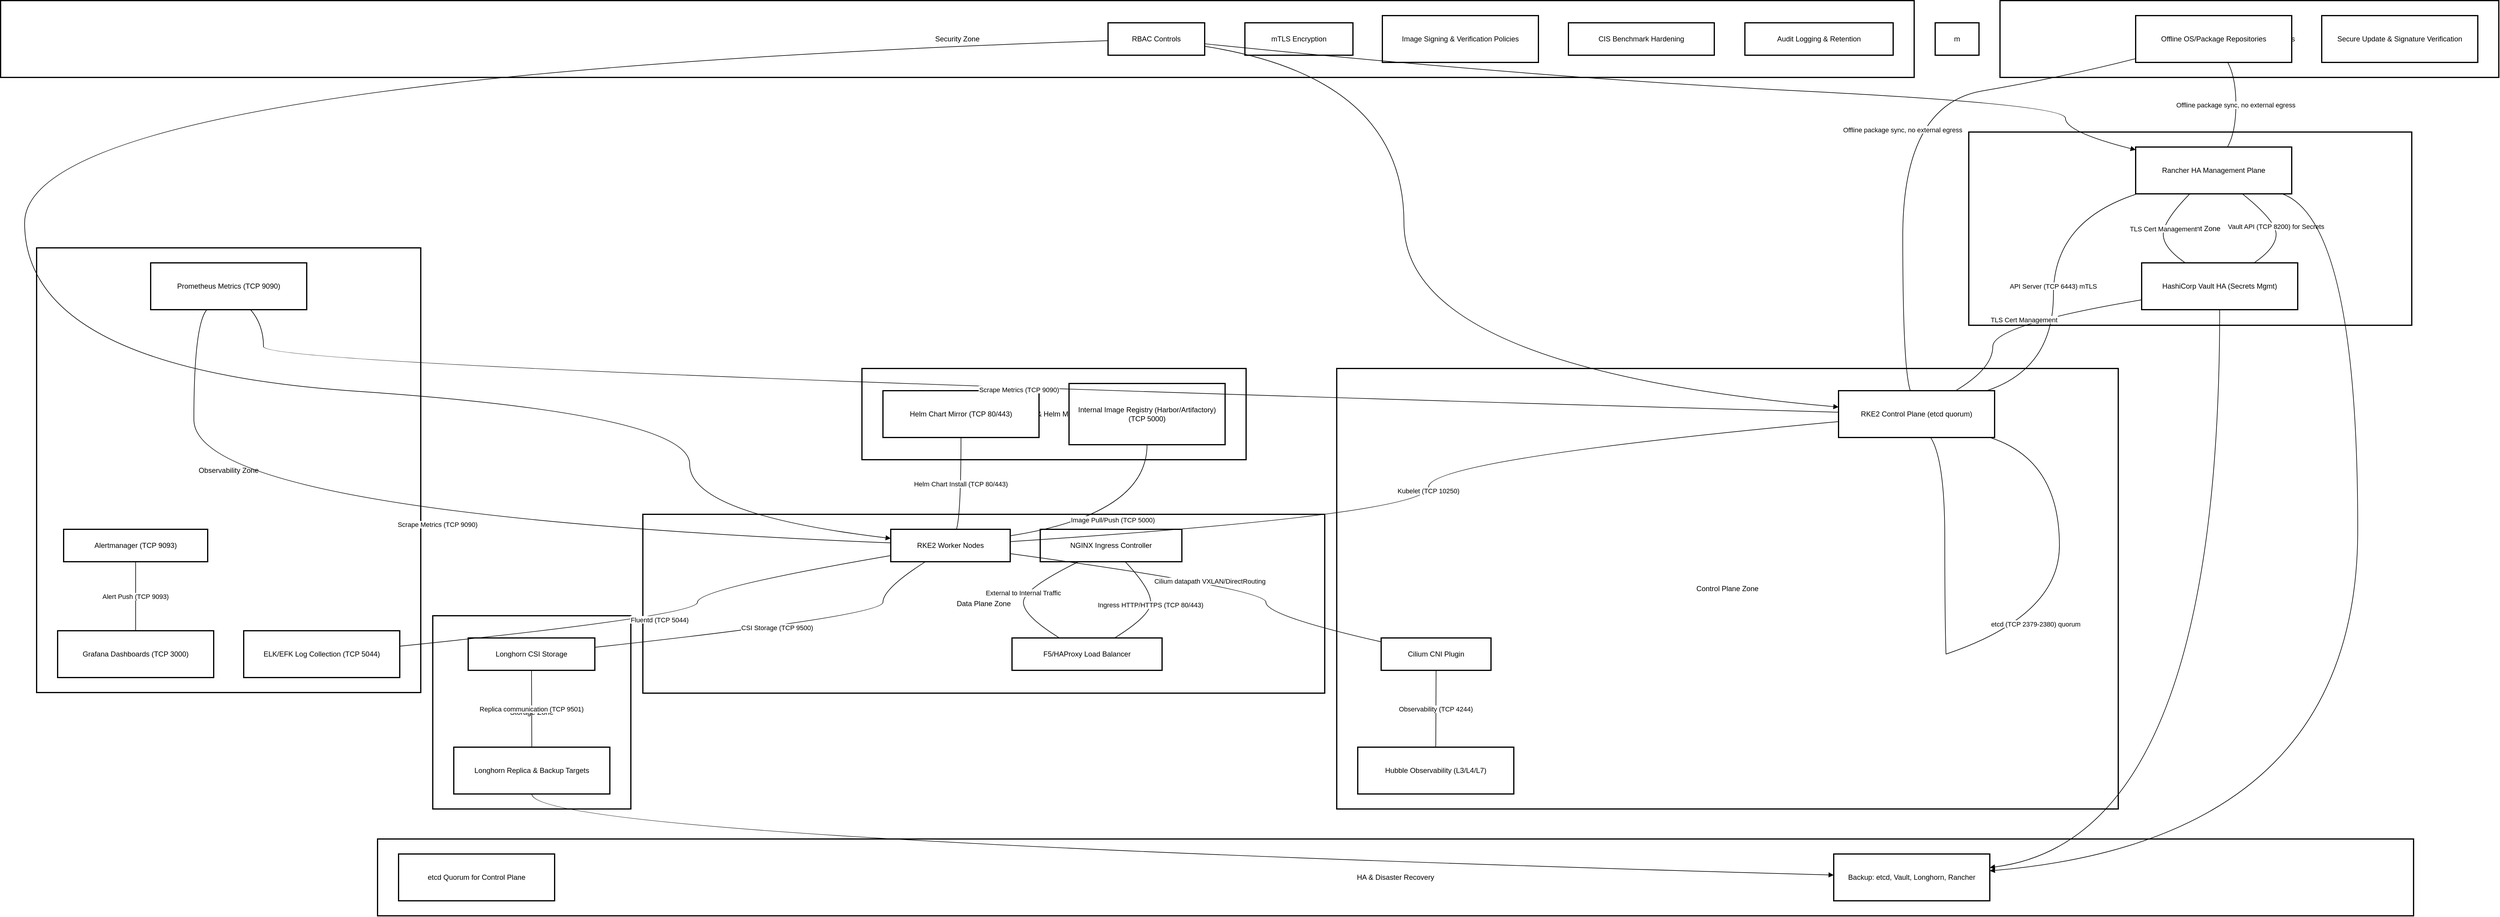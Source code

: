 <mxfile version="28.1.2">
  <diagram name="Page-1" id="ln89lhBFrcJMoJMAGzGQ">
    <mxGraphModel dx="786" dy="579" grid="1" gridSize="10" guides="1" tooltips="1" connect="1" arrows="1" fold="1" page="1" pageScale="1" pageWidth="827" pageHeight="1169" math="0" shadow="0">
      <root>
        <mxCell id="0" />
        <mxCell id="1" parent="0" />
        <mxCell id="hH-u9sPNXBciVPoesBNr-1" value="HA &amp; Disaster Recovery" style="whiteSpace=wrap;strokeWidth=2;" vertex="1" parent="1">
          <mxGeometry x="648" y="1417" width="3392" height="128" as="geometry" />
        </mxCell>
        <mxCell id="hH-u9sPNXBciVPoesBNr-2" value="Offline External Repositories" style="whiteSpace=wrap;strokeWidth=2;" vertex="1" parent="1">
          <mxGeometry x="3351" y="20" width="831" height="128" as="geometry" />
        </mxCell>
        <mxCell id="hH-u9sPNXBciVPoesBNr-3" value="Registry &amp; Helm Mirror Zone" style="whiteSpace=wrap;strokeWidth=2;" vertex="1" parent="1">
          <mxGeometry x="1455" y="633" width="640" height="152" as="geometry" />
        </mxCell>
        <mxCell id="hH-u9sPNXBciVPoesBNr-4" value="Security Zone" style="whiteSpace=wrap;strokeWidth=2;" vertex="1" parent="1">
          <mxGeometry x="20" y="20" width="3188" height="128" as="geometry" />
        </mxCell>
        <mxCell id="hH-u9sPNXBciVPoesBNr-5" value="Observability Zone" style="whiteSpace=wrap;strokeWidth=2;" vertex="1" parent="1">
          <mxGeometry x="80" y="432" width="640" height="741" as="geometry" />
        </mxCell>
        <mxCell id="hH-u9sPNXBciVPoesBNr-6" value="Storage Zone" style="whiteSpace=wrap;strokeWidth=2;" vertex="1" parent="1">
          <mxGeometry x="740" y="1045" width="330" height="322" as="geometry" />
        </mxCell>
        <mxCell id="hH-u9sPNXBciVPoesBNr-7" value="Data Plane Zone" style="whiteSpace=wrap;strokeWidth=2;" vertex="1" parent="1">
          <mxGeometry x="1090" y="876" width="1136" height="298" as="geometry" />
        </mxCell>
        <mxCell id="hH-u9sPNXBciVPoesBNr-8" value="Control Plane Zone" style="whiteSpace=wrap;strokeWidth=2;" vertex="1" parent="1">
          <mxGeometry x="2246" y="633" width="1302" height="734" as="geometry" />
        </mxCell>
        <mxCell id="hH-u9sPNXBciVPoesBNr-9" value="Management Zone" style="whiteSpace=wrap;strokeWidth=2;" vertex="1" parent="1">
          <mxGeometry x="3299" y="239" width="738" height="322" as="geometry" />
        </mxCell>
        <mxCell id="hH-u9sPNXBciVPoesBNr-10" value="Rancher HA Management Plane" style="whiteSpace=wrap;strokeWidth=2;" vertex="1" parent="1">
          <mxGeometry x="3577" y="264" width="260" height="78" as="geometry" />
        </mxCell>
        <mxCell id="hH-u9sPNXBciVPoesBNr-11" value="HashiCorp Vault HA (Secrets Mgmt)" style="whiteSpace=wrap;strokeWidth=2;" vertex="1" parent="1">
          <mxGeometry x="3587" y="457" width="260" height="78" as="geometry" />
        </mxCell>
        <mxCell id="hH-u9sPNXBciVPoesBNr-12" value="RKE2 Control Plane (etcd quorum)" style="whiteSpace=wrap;strokeWidth=2;" vertex="1" parent="1">
          <mxGeometry x="3082" y="670" width="260" height="78" as="geometry" />
        </mxCell>
        <mxCell id="hH-u9sPNXBciVPoesBNr-13" value="Cilium CNI Plugin" style="whiteSpace=wrap;strokeWidth=2;" vertex="1" parent="1">
          <mxGeometry x="2320" y="1082" width="183" height="54" as="geometry" />
        </mxCell>
        <mxCell id="hH-u9sPNXBciVPoesBNr-14" value="Hubble Observability (L3/L4/L7)" style="whiteSpace=wrap;strokeWidth=2;" vertex="1" parent="1">
          <mxGeometry x="2281" y="1264" width="260" height="78" as="geometry" />
        </mxCell>
        <mxCell id="hH-u9sPNXBciVPoesBNr-15" value="RKE2 Worker Nodes" style="whiteSpace=wrap;strokeWidth=2;" vertex="1" parent="1">
          <mxGeometry x="1503" y="901" width="199" height="54" as="geometry" />
        </mxCell>
        <mxCell id="hH-u9sPNXBciVPoesBNr-16" value="NGINX Ingress Controller" style="whiteSpace=wrap;strokeWidth=2;" vertex="1" parent="1">
          <mxGeometry x="1752" y="901" width="236" height="54" as="geometry" />
        </mxCell>
        <mxCell id="hH-u9sPNXBciVPoesBNr-17" value="F5/HAProxy Load Balancer" style="whiteSpace=wrap;strokeWidth=2;" vertex="1" parent="1">
          <mxGeometry x="1705" y="1082" width="250" height="54" as="geometry" />
        </mxCell>
        <mxCell id="hH-u9sPNXBciVPoesBNr-18" value="Longhorn CSI Storage" style="whiteSpace=wrap;strokeWidth=2;" vertex="1" parent="1">
          <mxGeometry x="799" y="1082" width="211" height="54" as="geometry" />
        </mxCell>
        <mxCell id="hH-u9sPNXBciVPoesBNr-19" value="Longhorn Replica &amp; Backup Targets" style="whiteSpace=wrap;strokeWidth=2;" vertex="1" parent="1">
          <mxGeometry x="775" y="1264" width="260" height="78" as="geometry" />
        </mxCell>
        <mxCell id="hH-u9sPNXBciVPoesBNr-20" value="Prometheus Metrics (TCP 9090)" style="whiteSpace=wrap;strokeWidth=2;" vertex="1" parent="1">
          <mxGeometry x="270" y="457" width="260" height="78" as="geometry" />
        </mxCell>
        <mxCell id="hH-u9sPNXBciVPoesBNr-21" value="Alertmanager (TCP 9093)" style="whiteSpace=wrap;strokeWidth=2;" vertex="1" parent="1">
          <mxGeometry x="125" y="901" width="240" height="54" as="geometry" />
        </mxCell>
        <mxCell id="hH-u9sPNXBciVPoesBNr-22" value="Grafana Dashboards (TCP 3000)" style="whiteSpace=wrap;strokeWidth=2;" vertex="1" parent="1">
          <mxGeometry x="115" y="1070" width="260" height="78" as="geometry" />
        </mxCell>
        <mxCell id="hH-u9sPNXBciVPoesBNr-23" value="ELK/EFK Log Collection (TCP 5044)" style="whiteSpace=wrap;strokeWidth=2;" vertex="1" parent="1">
          <mxGeometry x="425" y="1070" width="260" height="78" as="geometry" />
        </mxCell>
        <mxCell id="hH-u9sPNXBciVPoesBNr-24" value="RBAC Controls" style="whiteSpace=wrap;strokeWidth=2;" vertex="1" parent="1">
          <mxGeometry x="1865" y="57" width="161" height="54" as="geometry" />
        </mxCell>
        <mxCell id="hH-u9sPNXBciVPoesBNr-25" value="mTLS Encryption" style="whiteSpace=wrap;strokeWidth=2;" vertex="1" parent="1">
          <mxGeometry x="2093" y="57" width="180" height="54" as="geometry" />
        </mxCell>
        <mxCell id="hH-u9sPNXBciVPoesBNr-26" value="Image Signing &amp; Verification Policies" style="whiteSpace=wrap;strokeWidth=2;" vertex="1" parent="1">
          <mxGeometry x="2322" y="45" width="260" height="78" as="geometry" />
        </mxCell>
        <mxCell id="hH-u9sPNXBciVPoesBNr-27" value="CIS Benchmark Hardening" style="whiteSpace=wrap;strokeWidth=2;" vertex="1" parent="1">
          <mxGeometry x="2632" y="57" width="243" height="54" as="geometry" />
        </mxCell>
        <mxCell id="hH-u9sPNXBciVPoesBNr-28" value="Audit Logging &amp; Retention" style="whiteSpace=wrap;strokeWidth=2;" vertex="1" parent="1">
          <mxGeometry x="2926" y="57" width="247" height="54" as="geometry" />
        </mxCell>
        <mxCell id="hH-u9sPNXBciVPoesBNr-29" value="Internal Image Registry (Harbor/Artifactory) (TCP 5000)" style="whiteSpace=wrap;strokeWidth=2;" vertex="1" parent="1">
          <mxGeometry x="1800" y="658" width="260" height="102" as="geometry" />
        </mxCell>
        <mxCell id="hH-u9sPNXBciVPoesBNr-30" value="Helm Chart Mirror (TCP 80/443)" style="whiteSpace=wrap;strokeWidth=2;" vertex="1" parent="1">
          <mxGeometry x="1490" y="670" width="260" height="78" as="geometry" />
        </mxCell>
        <mxCell id="hH-u9sPNXBciVPoesBNr-31" value="Offline OS/Package Repositories" style="whiteSpace=wrap;strokeWidth=2;" vertex="1" parent="1">
          <mxGeometry x="3577" y="45" width="260" height="78" as="geometry" />
        </mxCell>
        <mxCell id="hH-u9sPNXBciVPoesBNr-32" value="Secure Update &amp; Signature Verification" style="whiteSpace=wrap;strokeWidth=2;" vertex="1" parent="1">
          <mxGeometry x="3887" y="45" width="260" height="78" as="geometry" />
        </mxCell>
        <mxCell id="hH-u9sPNXBciVPoesBNr-33" value="etcd Quorum for Control Plane" style="whiteSpace=wrap;strokeWidth=2;" vertex="1" parent="1">
          <mxGeometry x="683" y="1442" width="260" height="78" as="geometry" />
        </mxCell>
        <mxCell id="hH-u9sPNXBciVPoesBNr-34" value="Backup: etcd, Vault, Longhorn, Rancher" style="whiteSpace=wrap;strokeWidth=2;" vertex="1" parent="1">
          <mxGeometry x="3074" y="1442" width="260" height="78" as="geometry" />
        </mxCell>
        <mxCell id="hH-u9sPNXBciVPoesBNr-35" value="m" style="whiteSpace=wrap;strokeWidth=2;" vertex="1" parent="1">
          <mxGeometry x="3243" y="57" width="73" height="54" as="geometry" />
        </mxCell>
        <mxCell id="hH-u9sPNXBciVPoesBNr-36" value="" style="whiteSpace=wrap;strokeWidth=2;" vertex="1" parent="1">
          <mxGeometry x="3450" y="928" as="geometry" />
        </mxCell>
        <mxCell id="hH-u9sPNXBciVPoesBNr-37" value="" style="whiteSpace=wrap;strokeWidth=2;" vertex="1" parent="1">
          <mxGeometry x="3261" y="1109" as="geometry" />
        </mxCell>
        <mxCell id="hH-u9sPNXBciVPoesBNr-38" value="API Server (TCP 6443) mTLS" style="curved=1;startArrow=none;endArrow=none;exitX=0.02;exitY=0.99;entryX=0.95;entryY=0;rounded=0;" edge="1" parent="1" source="hH-u9sPNXBciVPoesBNr-10" target="hH-u9sPNXBciVPoesBNr-12">
          <mxGeometry relative="1" as="geometry">
            <Array as="points">
              <mxPoint x="3440" y="387" />
              <mxPoint x="3440" y="633" />
            </Array>
          </mxGeometry>
        </mxCell>
        <mxCell id="hH-u9sPNXBciVPoesBNr-39" value="" style="curved=1;startArrow=none;endArrow=none;exitX=0.97;exitY=1;entryX=-Infinity;entryY=-Infinity;rounded=0;" edge="1" parent="1" source="hH-u9sPNXBciVPoesBNr-12" target="hH-u9sPNXBciVPoesBNr-36">
          <mxGeometry relative="1" as="geometry">
            <Array as="points">
              <mxPoint x="3450" y="785" />
            </Array>
          </mxGeometry>
        </mxCell>
        <mxCell id="hH-u9sPNXBciVPoesBNr-40" value="etcd (TCP 2379-2380) quorum" style="curved=1;startArrow=none;endArrow=none;exitX=-Infinity;exitY=-Infinity;entryX=Infinity;entryY=Infinity;rounded=0;" edge="1" parent="1" source="hH-u9sPNXBciVPoesBNr-36" target="hH-u9sPNXBciVPoesBNr-37">
          <mxGeometry relative="1" as="geometry">
            <Array as="points">
              <mxPoint x="3450" y="1045" />
            </Array>
          </mxGeometry>
        </mxCell>
        <mxCell id="hH-u9sPNXBciVPoesBNr-41" value="" style="curved=1;startArrow=none;endArrow=none;exitX=-Infinity;exitY=Infinity;entryX=0.59;entryY=1;rounded=0;" edge="1" parent="1" source="hH-u9sPNXBciVPoesBNr-37" target="hH-u9sPNXBciVPoesBNr-12">
          <mxGeometry relative="1" as="geometry">
            <Array as="points">
              <mxPoint x="3259" y="1045" />
              <mxPoint x="3259" y="785" />
            </Array>
          </mxGeometry>
        </mxCell>
        <mxCell id="hH-u9sPNXBciVPoesBNr-42" value="Kubelet (TCP 10250)" style="curved=1;startArrow=none;endArrow=none;exitX=0;exitY=0.66;entryX=1;entryY=0.38;rounded=0;" edge="1" parent="1" source="hH-u9sPNXBciVPoesBNr-12" target="hH-u9sPNXBciVPoesBNr-15">
          <mxGeometry relative="1" as="geometry">
            <Array as="points">
              <mxPoint x="2399" y="785" />
              <mxPoint x="2399" y="876" />
            </Array>
          </mxGeometry>
        </mxCell>
        <mxCell id="hH-u9sPNXBciVPoesBNr-43" value="Cilium datapath VXLAN/DirectRouting" style="curved=1;startArrow=none;endArrow=none;exitX=1;exitY=0.75;entryX=0;entryY=0.12;rounded=0;" edge="1" parent="1" source="hH-u9sPNXBciVPoesBNr-15" target="hH-u9sPNXBciVPoesBNr-13">
          <mxGeometry relative="1" as="geometry">
            <Array as="points">
              <mxPoint x="2128" y="1000" />
              <mxPoint x="2128" y="1045" />
            </Array>
          </mxGeometry>
        </mxCell>
        <mxCell id="hH-u9sPNXBciVPoesBNr-44" value="Observability (TCP 4244)" style="curved=1;startArrow=none;endArrow=none;exitX=0.5;exitY=1.01;entryX=0.5;entryY=0;rounded=0;" edge="1" parent="1" source="hH-u9sPNXBciVPoesBNr-13" target="hH-u9sPNXBciVPoesBNr-14">
          <mxGeometry relative="1" as="geometry">
            <Array as="points" />
          </mxGeometry>
        </mxCell>
        <mxCell id="hH-u9sPNXBciVPoesBNr-45" value="CSI Storage (TCP 9500)" style="curved=1;startArrow=none;endArrow=none;exitX=0.29;exitY=1;entryX=1;entryY=0.29;rounded=0;" edge="1" parent="1" source="hH-u9sPNXBciVPoesBNr-15" target="hH-u9sPNXBciVPoesBNr-18">
          <mxGeometry relative="1" as="geometry">
            <Array as="points">
              <mxPoint x="1490" y="1000" />
              <mxPoint x="1490" y="1045" />
            </Array>
          </mxGeometry>
        </mxCell>
        <mxCell id="hH-u9sPNXBciVPoesBNr-46" value="Replica communication (TCP 9501)" style="curved=1;startArrow=none;endArrow=none;exitX=0.5;exitY=1.01;entryX=0.5;entryY=0;rounded=0;" edge="1" parent="1" source="hH-u9sPNXBciVPoesBNr-18" target="hH-u9sPNXBciVPoesBNr-19">
          <mxGeometry relative="1" as="geometry">
            <Array as="points" />
          </mxGeometry>
        </mxCell>
        <mxCell id="hH-u9sPNXBciVPoesBNr-47" value="Fluentd (TCP 5044)" style="curved=1;startArrow=none;endArrow=none;exitX=0;exitY=0.81;entryX=1;entryY=0.33;rounded=0;" edge="1" parent="1" source="hH-u9sPNXBciVPoesBNr-15" target="hH-u9sPNXBciVPoesBNr-23">
          <mxGeometry relative="1" as="geometry">
            <Array as="points">
              <mxPoint x="1181" y="1000" />
              <mxPoint x="1181" y="1045" />
            </Array>
          </mxGeometry>
        </mxCell>
        <mxCell id="hH-u9sPNXBciVPoesBNr-48" value="Scrape Metrics (TCP 9090)" style="curved=1;startArrow=none;endArrow=none;exitX=0.64;exitY=1;entryX=0;entryY=0.46;rounded=0;" edge="1" parent="1" source="hH-u9sPNXBciVPoesBNr-20" target="hH-u9sPNXBciVPoesBNr-12">
          <mxGeometry relative="1" as="geometry">
            <Array as="points">
              <mxPoint x="458" y="560" />
              <mxPoint x="458" y="633" />
            </Array>
          </mxGeometry>
        </mxCell>
        <mxCell id="hH-u9sPNXBciVPoesBNr-49" value="Scrape Metrics (TCP 9090)" style="curved=1;startArrow=none;endArrow=none;exitX=0.36;exitY=1;entryX=0;entryY=0.42;rounded=0;" edge="1" parent="1" source="hH-u9sPNXBciVPoesBNr-20" target="hH-u9sPNXBciVPoesBNr-15">
          <mxGeometry relative="1" as="geometry">
            <Array as="points">
              <mxPoint x="342" y="560" />
              <mxPoint x="342" y="876" />
            </Array>
          </mxGeometry>
        </mxCell>
        <mxCell id="hH-u9sPNXBciVPoesBNr-50" value="Alert Push (TCP 9093)" style="curved=1;startArrow=none;endArrow=none;exitX=0.5;exitY=1;entryX=0.5;entryY=0.01;rounded=0;" edge="1" parent="1" source="hH-u9sPNXBciVPoesBNr-21" target="hH-u9sPNXBciVPoesBNr-22">
          <mxGeometry relative="1" as="geometry">
            <Array as="points" />
          </mxGeometry>
        </mxCell>
        <mxCell id="hH-u9sPNXBciVPoesBNr-51" value="Ingress HTTP/HTTPS (TCP 80/443)" style="curved=1;startArrow=none;endArrow=none;exitX=0.6;exitY=1;entryX=0.68;entryY=0.01;rounded=0;" edge="1" parent="1" source="hH-u9sPNXBciVPoesBNr-16" target="hH-u9sPNXBciVPoesBNr-17">
          <mxGeometry relative="1" as="geometry">
            <Array as="points">
              <mxPoint x="1936" y="1000" />
              <mxPoint x="1936" y="1045" />
            </Array>
          </mxGeometry>
        </mxCell>
        <mxCell id="hH-u9sPNXBciVPoesBNr-52" value="External to Internal Traffic" style="curved=1;startArrow=none;endArrow=none;exitX=0.32;exitY=0.01;entryX=0.27;entryY=1;rounded=0;" edge="1" parent="1" source="hH-u9sPNXBciVPoesBNr-17" target="hH-u9sPNXBciVPoesBNr-16">
          <mxGeometry relative="1" as="geometry">
            <Array as="points">
              <mxPoint x="1724" y="1045" />
              <mxPoint x="1724" y="1000" />
            </Array>
          </mxGeometry>
        </mxCell>
        <mxCell id="hH-u9sPNXBciVPoesBNr-53" value="Vault API (TCP 8200) for Secrets" style="curved=1;startArrow=none;endArrow=none;exitX=0.68;exitY=0.99;entryX=0.72;entryY=0;rounded=0;" edge="1" parent="1" source="hH-u9sPNXBciVPoesBNr-10" target="hH-u9sPNXBciVPoesBNr-11">
          <mxGeometry relative="1" as="geometry">
            <Array as="points">
              <mxPoint x="3811" y="387" />
              <mxPoint x="3811" y="432" />
            </Array>
          </mxGeometry>
        </mxCell>
        <mxCell id="hH-u9sPNXBciVPoesBNr-54" value="TLS Cert Management" style="curved=1;startArrow=none;endArrow=none;exitX=0;exitY=0.79;entryX=0.75;entryY=0;rounded=0;" edge="1" parent="1" source="hH-u9sPNXBciVPoesBNr-11" target="hH-u9sPNXBciVPoesBNr-12">
          <mxGeometry relative="1" as="geometry">
            <Array as="points">
              <mxPoint x="3339" y="560" />
              <mxPoint x="3339" y="633" />
            </Array>
          </mxGeometry>
        </mxCell>
        <mxCell id="hH-u9sPNXBciVPoesBNr-55" value="TLS Cert Management" style="curved=1;startArrow=none;endArrow=none;exitX=0.28;exitY=0;entryX=0.35;entryY=0.99;rounded=0;" edge="1" parent="1" source="hH-u9sPNXBciVPoesBNr-11" target="hH-u9sPNXBciVPoesBNr-10">
          <mxGeometry relative="1" as="geometry">
            <Array as="points">
              <mxPoint x="3623" y="432" />
              <mxPoint x="3623" y="387" />
            </Array>
          </mxGeometry>
        </mxCell>
        <mxCell id="hH-u9sPNXBciVPoesBNr-56" value="Image Pull/Push (TCP 5000)" style="curved=1;startArrow=none;endArrow=none;exitX=0.5;exitY=1;entryX=1;entryY=0.2;rounded=0;" edge="1" parent="1" source="hH-u9sPNXBciVPoesBNr-29" target="hH-u9sPNXBciVPoesBNr-15">
          <mxGeometry relative="1" as="geometry">
            <Array as="points">
              <mxPoint x="1930" y="876" />
            </Array>
          </mxGeometry>
        </mxCell>
        <mxCell id="hH-u9sPNXBciVPoesBNr-57" value="Helm Chart Install (TCP 80/443)" style="curved=1;startArrow=none;endArrow=none;exitX=0.5;exitY=1;entryX=0.55;entryY=0;rounded=0;" edge="1" parent="1" source="hH-u9sPNXBciVPoesBNr-30" target="hH-u9sPNXBciVPoesBNr-15">
          <mxGeometry relative="1" as="geometry">
            <Array as="points">
              <mxPoint x="1620" y="876" />
            </Array>
          </mxGeometry>
        </mxCell>
        <mxCell id="hH-u9sPNXBciVPoesBNr-58" value="Offline package sync, no external egress" style="curved=1;startArrow=none;endArrow=none;exitX=0.59;exitY=1;entryX=0.59;entryY=-0.01;rounded=0;" edge="1" parent="1" source="hH-u9sPNXBciVPoesBNr-31" target="hH-u9sPNXBciVPoesBNr-10">
          <mxGeometry relative="1" as="geometry">
            <Array as="points">
              <mxPoint x="3744" y="148" />
              <mxPoint x="3744" y="239" />
            </Array>
          </mxGeometry>
        </mxCell>
        <mxCell id="hH-u9sPNXBciVPoesBNr-59" value="Offline package sync, no external egress" style="curved=1;startArrow=none;endArrow=none;exitX=0;exitY=0.92;entryX=0.46;entryY=0;rounded=0;" edge="1" parent="1" source="hH-u9sPNXBciVPoesBNr-31" target="hH-u9sPNXBciVPoesBNr-12">
          <mxGeometry relative="1" as="geometry">
            <Array as="points">
              <mxPoint x="3454" y="148" />
              <mxPoint x="3189" y="193" />
              <mxPoint x="3189" y="633" />
            </Array>
          </mxGeometry>
        </mxCell>
        <mxCell id="hH-u9sPNXBciVPoesBNr-60" value="" style="curved=1;startArrow=none;endArrow=block;exitX=0.93;exitY=0.99;entryX=1;entryY=0.36;rounded=0;" edge="1" parent="1" source="hH-u9sPNXBciVPoesBNr-10" target="hH-u9sPNXBciVPoesBNr-34">
          <mxGeometry relative="1" as="geometry">
            <Array as="points">
              <mxPoint x="3947" y="387" />
              <mxPoint x="3947" y="1417" />
            </Array>
          </mxGeometry>
        </mxCell>
        <mxCell id="hH-u9sPNXBciVPoesBNr-61" value="" style="curved=1;startArrow=none;endArrow=block;exitX=0.5;exitY=1;entryX=1;entryY=0.29;rounded=0;" edge="1" parent="1" source="hH-u9sPNXBciVPoesBNr-11" target="hH-u9sPNXBciVPoesBNr-34">
          <mxGeometry relative="1" as="geometry">
            <Array as="points">
              <mxPoint x="3717" y="1417" />
            </Array>
          </mxGeometry>
        </mxCell>
        <mxCell id="hH-u9sPNXBciVPoesBNr-62" value="" style="curved=1;startArrow=none;endArrow=block;exitX=0.5;exitY=1;entryX=0;entryY=0.45;rounded=0;" edge="1" parent="1" source="hH-u9sPNXBciVPoesBNr-19" target="hH-u9sPNXBciVPoesBNr-34">
          <mxGeometry relative="1" as="geometry">
            <Array as="points">
              <mxPoint x="905" y="1417" />
            </Array>
          </mxGeometry>
        </mxCell>
        <mxCell id="hH-u9sPNXBciVPoesBNr-63" value="" style="curved=1;startArrow=none;endArrow=block;exitX=1.01;exitY=0.65;entryX=0;entryY=0.06;rounded=0;" edge="1" parent="1" source="hH-u9sPNXBciVPoesBNr-24" target="hH-u9sPNXBciVPoesBNr-10">
          <mxGeometry relative="1" as="geometry">
            <Array as="points">
              <mxPoint x="2575" y="148" />
              <mxPoint x="3460" y="193" />
              <mxPoint x="3460" y="239" />
            </Array>
          </mxGeometry>
        </mxCell>
        <mxCell id="hH-u9sPNXBciVPoesBNr-64" value="" style="curved=1;startArrow=none;endArrow=block;exitX=1.01;exitY=0.73;entryX=0;entryY=0.35;rounded=0;" edge="1" parent="1" source="hH-u9sPNXBciVPoesBNr-24" target="hH-u9sPNXBciVPoesBNr-12">
          <mxGeometry relative="1" as="geometry">
            <Array as="points">
              <mxPoint x="2358" y="148" />
              <mxPoint x="2358" y="633" />
            </Array>
          </mxGeometry>
        </mxCell>
        <mxCell id="hH-u9sPNXBciVPoesBNr-65" value="" style="curved=1;startArrow=none;endArrow=block;exitX=0;exitY=0.55;entryX=0;entryY=0.28;rounded=0;" edge="1" parent="1" source="hH-u9sPNXBciVPoesBNr-24" target="hH-u9sPNXBciVPoesBNr-15">
          <mxGeometry relative="1" as="geometry">
            <Array as="points">
              <mxPoint x="60" y="148" />
              <mxPoint x="60" y="633" />
              <mxPoint x="1168" y="709" />
              <mxPoint x="1168" y="876" />
            </Array>
          </mxGeometry>
        </mxCell>
      </root>
    </mxGraphModel>
  </diagram>
</mxfile>
